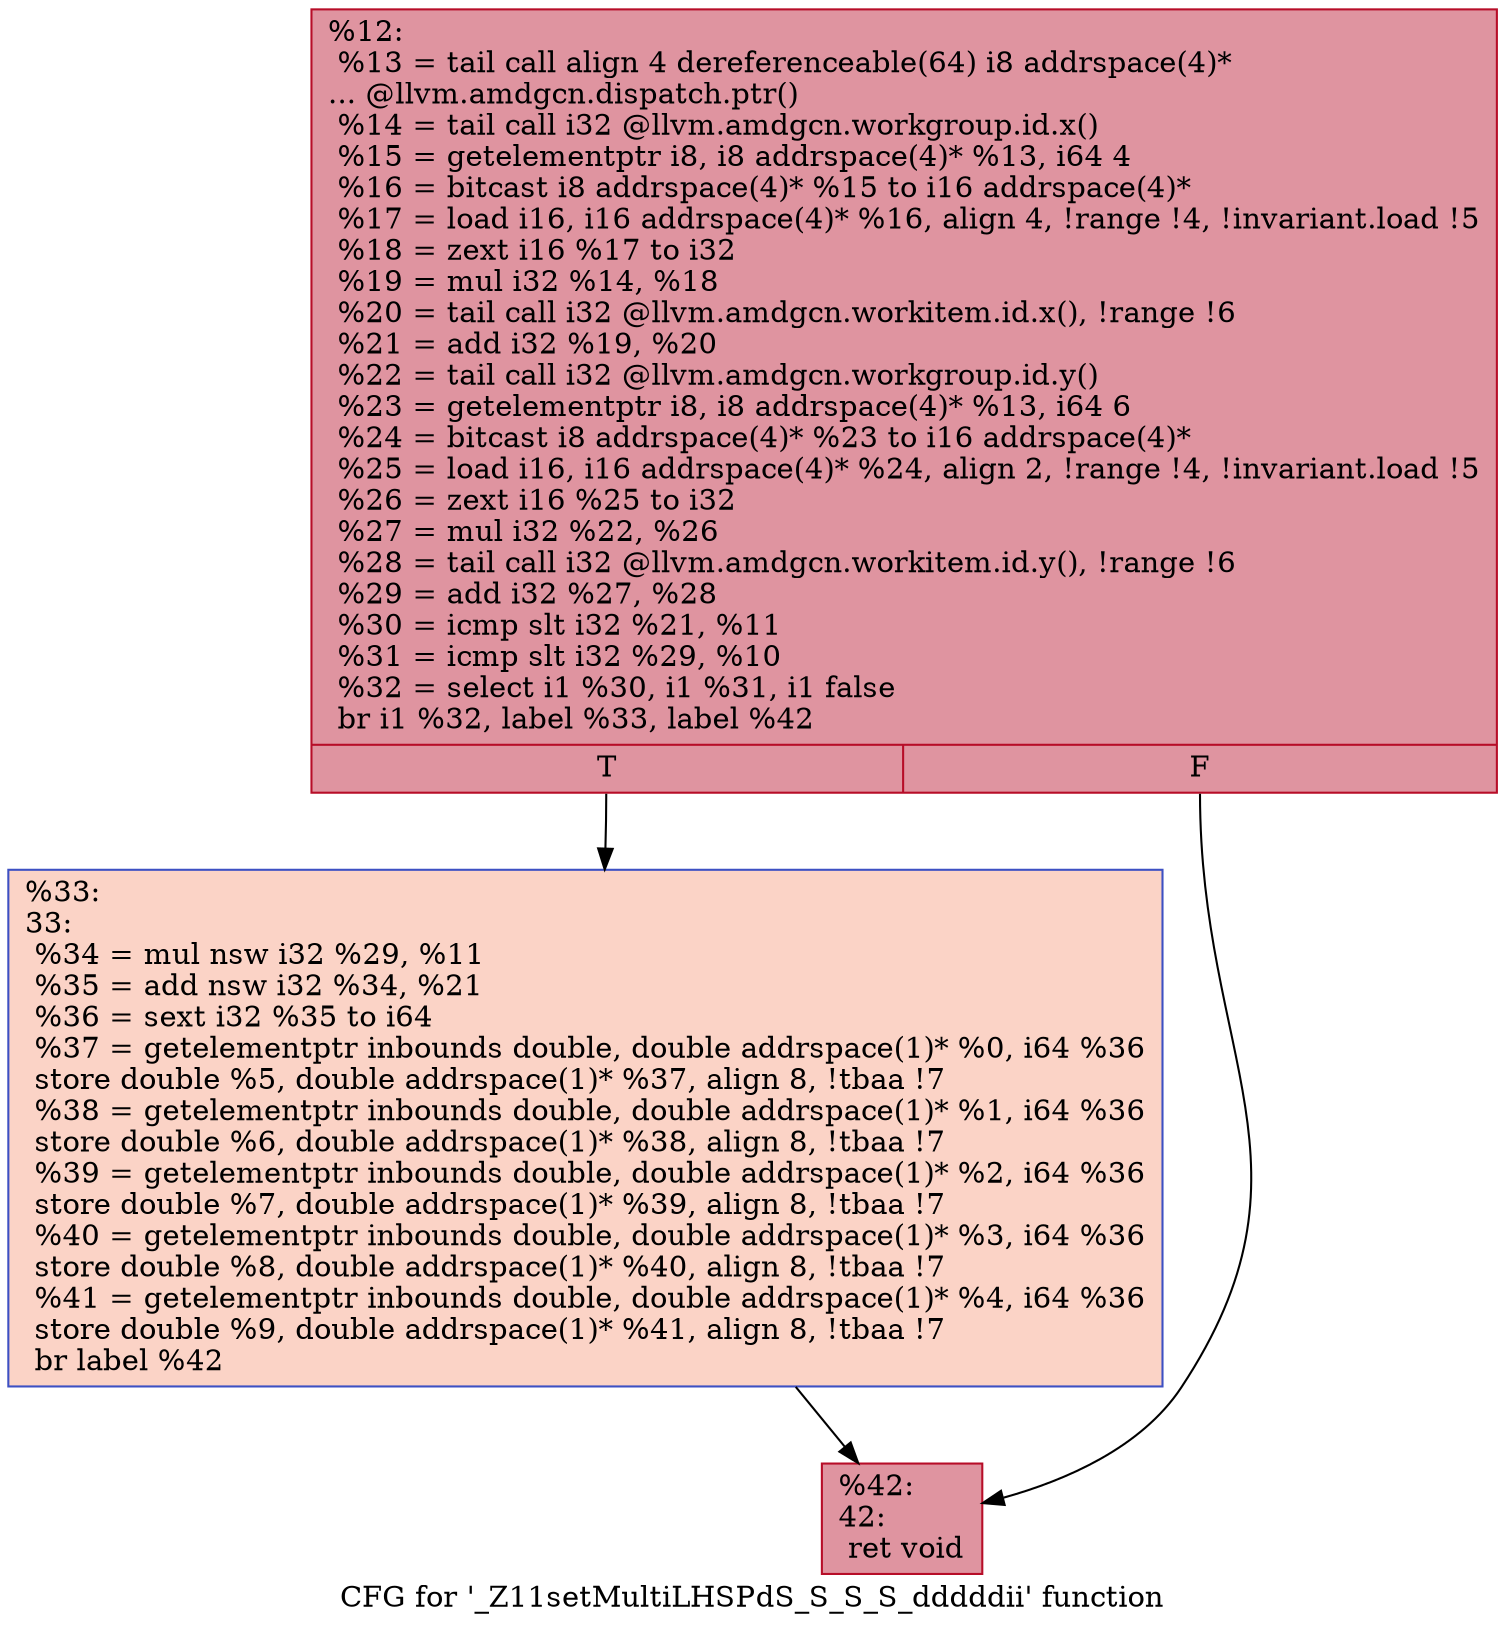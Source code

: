 digraph "CFG for '_Z11setMultiLHSPdS_S_S_S_dddddii' function" {
	label="CFG for '_Z11setMultiLHSPdS_S_S_S_dddddii' function";

	Node0x5f528c0 [shape=record,color="#b70d28ff", style=filled, fillcolor="#b70d2870",label="{%12:\l  %13 = tail call align 4 dereferenceable(64) i8 addrspace(4)*\l... @llvm.amdgcn.dispatch.ptr()\l  %14 = tail call i32 @llvm.amdgcn.workgroup.id.x()\l  %15 = getelementptr i8, i8 addrspace(4)* %13, i64 4\l  %16 = bitcast i8 addrspace(4)* %15 to i16 addrspace(4)*\l  %17 = load i16, i16 addrspace(4)* %16, align 4, !range !4, !invariant.load !5\l  %18 = zext i16 %17 to i32\l  %19 = mul i32 %14, %18\l  %20 = tail call i32 @llvm.amdgcn.workitem.id.x(), !range !6\l  %21 = add i32 %19, %20\l  %22 = tail call i32 @llvm.amdgcn.workgroup.id.y()\l  %23 = getelementptr i8, i8 addrspace(4)* %13, i64 6\l  %24 = bitcast i8 addrspace(4)* %23 to i16 addrspace(4)*\l  %25 = load i16, i16 addrspace(4)* %24, align 2, !range !4, !invariant.load !5\l  %26 = zext i16 %25 to i32\l  %27 = mul i32 %22, %26\l  %28 = tail call i32 @llvm.amdgcn.workitem.id.y(), !range !6\l  %29 = add i32 %27, %28\l  %30 = icmp slt i32 %21, %11\l  %31 = icmp slt i32 %29, %10\l  %32 = select i1 %30, i1 %31, i1 false\l  br i1 %32, label %33, label %42\l|{<s0>T|<s1>F}}"];
	Node0x5f528c0:s0 -> Node0x5f54260;
	Node0x5f528c0:s1 -> Node0x5f542f0;
	Node0x5f54260 [shape=record,color="#3d50c3ff", style=filled, fillcolor="#f59c7d70",label="{%33:\l33:                                               \l  %34 = mul nsw i32 %29, %11\l  %35 = add nsw i32 %34, %21\l  %36 = sext i32 %35 to i64\l  %37 = getelementptr inbounds double, double addrspace(1)* %0, i64 %36\l  store double %5, double addrspace(1)* %37, align 8, !tbaa !7\l  %38 = getelementptr inbounds double, double addrspace(1)* %1, i64 %36\l  store double %6, double addrspace(1)* %38, align 8, !tbaa !7\l  %39 = getelementptr inbounds double, double addrspace(1)* %2, i64 %36\l  store double %7, double addrspace(1)* %39, align 8, !tbaa !7\l  %40 = getelementptr inbounds double, double addrspace(1)* %3, i64 %36\l  store double %8, double addrspace(1)* %40, align 8, !tbaa !7\l  %41 = getelementptr inbounds double, double addrspace(1)* %4, i64 %36\l  store double %9, double addrspace(1)* %41, align 8, !tbaa !7\l  br label %42\l}"];
	Node0x5f54260 -> Node0x5f542f0;
	Node0x5f542f0 [shape=record,color="#b70d28ff", style=filled, fillcolor="#b70d2870",label="{%42:\l42:                                               \l  ret void\l}"];
}
